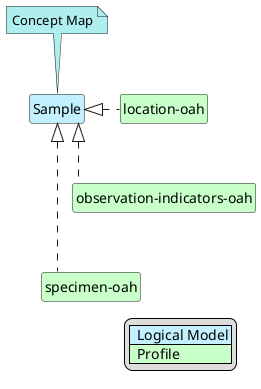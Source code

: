 @startuml
hide circle
hide stereotype
hide members
hide methods
skinparam linetype ortho
skinparam class {
BackgroundColor<<LogicalModel>> #APPLICATION
BackgroundColor<<Profile>> #TECHNOLOGY
}
legend right
| <#APPLICATION>  Logical Model |
| <#TECHNOLOGY>  Profile |
endlegend
class "Sample" <<LogicalModel>> [[StructureDefinition-Sample.html]]
note top #PaleTurquoise [[ConceptMap-SampleOah2FHIR.html]]
Concept Map
endnote
class "location-oah" <<Profile>> [[StructureDefinition-location-oah.html]]
"Sample" <|. "location-oah"
class "observation-indicators-oah" <<Profile>> [[StructureDefinition-observation-indicators-oah.html]]
"Sample" <|. "observation-indicators-oah"
"location-oah" -d[hidden]-> "observation-indicators-oah"
class "specimen-oah" <<Profile>> [[StructureDefinition-specimen-oah.html]]
"Sample" <|. "specimen-oah"
"observation-indicators-oah" -d[hidden]-> "specimen-oah"
@enduml